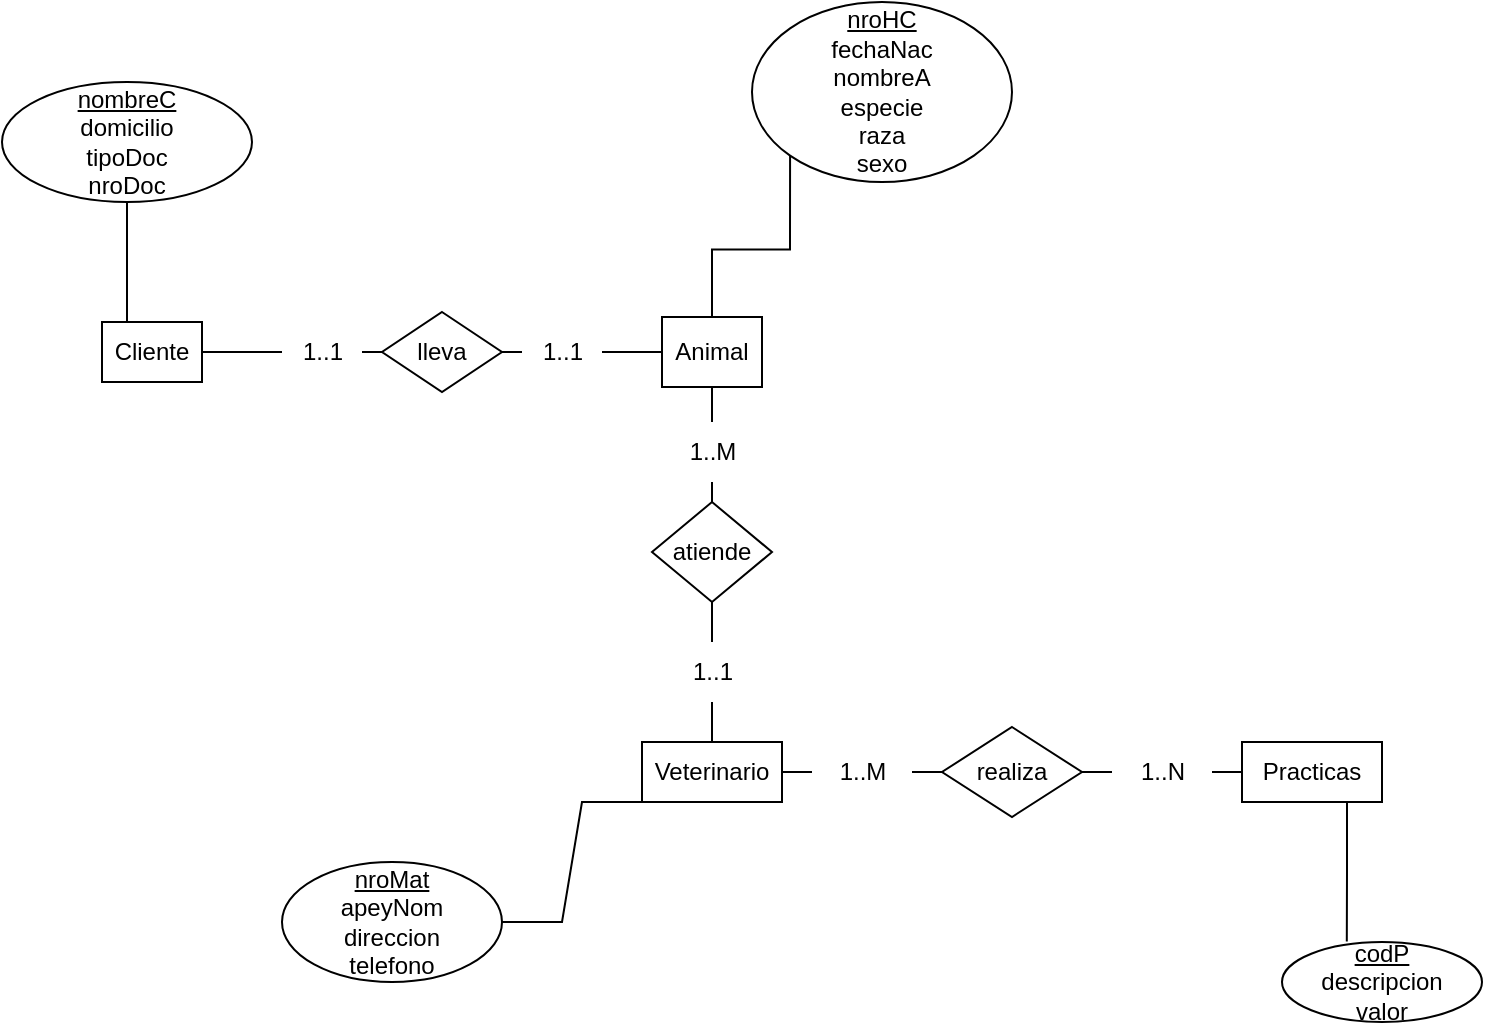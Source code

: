 <mxfile version="21.4.0" type="github">
  <diagram id="R2lEEEUBdFMjLlhIrx00" name="Page-1">
    <mxGraphModel dx="1050" dy="541" grid="1" gridSize="10" guides="1" tooltips="1" connect="1" arrows="1" fold="1" page="1" pageScale="1" pageWidth="850" pageHeight="1100" math="0" shadow="0" extFonts="Permanent Marker^https://fonts.googleapis.com/css?family=Permanent+Marker">
      <root>
        <mxCell id="0" />
        <mxCell id="1" parent="0" />
        <mxCell id="lNpmJh9hG0ic0y7PVuHL-33" style="edgeStyle=orthogonalEdgeStyle;rounded=0;orthogonalLoop=1;jettySize=auto;html=1;exitX=0.25;exitY=0;exitDx=0;exitDy=0;entryX=0.5;entryY=1;entryDx=0;entryDy=0;endArrow=none;endFill=0;" edge="1" parent="1" source="lNpmJh9hG0ic0y7PVuHL-1" target="lNpmJh9hG0ic0y7PVuHL-26">
          <mxGeometry relative="1" as="geometry" />
        </mxCell>
        <mxCell id="lNpmJh9hG0ic0y7PVuHL-1" value="Cliente" style="whiteSpace=wrap;html=1;align=center;" vertex="1" parent="1">
          <mxGeometry x="70" y="580" width="50" height="30" as="geometry" />
        </mxCell>
        <mxCell id="lNpmJh9hG0ic0y7PVuHL-31" style="edgeStyle=orthogonalEdgeStyle;rounded=0;orthogonalLoop=1;jettySize=auto;html=1;exitX=0.75;exitY=1;exitDx=0;exitDy=0;entryX=0.324;entryY=-0.005;entryDx=0;entryDy=0;entryPerimeter=0;endArrow=none;endFill=0;" edge="1" parent="1" source="lNpmJh9hG0ic0y7PVuHL-2" target="lNpmJh9hG0ic0y7PVuHL-30">
          <mxGeometry relative="1" as="geometry" />
        </mxCell>
        <mxCell id="lNpmJh9hG0ic0y7PVuHL-2" value="Practicas" style="whiteSpace=wrap;html=1;align=center;" vertex="1" parent="1">
          <mxGeometry x="640" y="790" width="70" height="30" as="geometry" />
        </mxCell>
        <mxCell id="lNpmJh9hG0ic0y7PVuHL-12" style="edgeStyle=orthogonalEdgeStyle;rounded=0;orthogonalLoop=1;jettySize=auto;html=1;exitX=0.5;exitY=1;exitDx=0;exitDy=0;entryX=0.5;entryY=0;entryDx=0;entryDy=0;endArrow=none;endFill=0;" edge="1" parent="1" source="lNpmJh9hG0ic0y7PVuHL-14" target="lNpmJh9hG0ic0y7PVuHL-11">
          <mxGeometry relative="1" as="geometry" />
        </mxCell>
        <mxCell id="lNpmJh9hG0ic0y7PVuHL-32" style="edgeStyle=orthogonalEdgeStyle;rounded=0;orthogonalLoop=1;jettySize=auto;html=1;exitX=0.5;exitY=0;exitDx=0;exitDy=0;entryX=0;entryY=1;entryDx=0;entryDy=0;endArrow=none;endFill=0;" edge="1" parent="1" source="lNpmJh9hG0ic0y7PVuHL-3" target="lNpmJh9hG0ic0y7PVuHL-27">
          <mxGeometry relative="1" as="geometry" />
        </mxCell>
        <mxCell id="lNpmJh9hG0ic0y7PVuHL-3" value="Animal" style="whiteSpace=wrap;html=1;align=center;" vertex="1" parent="1">
          <mxGeometry x="350" y="577.5" width="50" height="35" as="geometry" />
        </mxCell>
        <mxCell id="lNpmJh9hG0ic0y7PVuHL-20" style="edgeStyle=orthogonalEdgeStyle;rounded=0;orthogonalLoop=1;jettySize=auto;html=1;exitX=1;exitY=0.5;exitDx=0;exitDy=0;entryX=0;entryY=0.5;entryDx=0;entryDy=0;endArrow=none;endFill=0;" edge="1" parent="1" source="lNpmJh9hG0ic0y7PVuHL-22" target="lNpmJh9hG0ic0y7PVuHL-19">
          <mxGeometry relative="1" as="geometry" />
        </mxCell>
        <mxCell id="lNpmJh9hG0ic0y7PVuHL-29" style="edgeStyle=entityRelationEdgeStyle;rounded=0;orthogonalLoop=1;jettySize=auto;html=1;exitX=0;exitY=1;exitDx=0;exitDy=0;entryX=1;entryY=0.5;entryDx=0;entryDy=0;endArrow=none;endFill=0;" edge="1" parent="1" source="lNpmJh9hG0ic0y7PVuHL-4" target="lNpmJh9hG0ic0y7PVuHL-28">
          <mxGeometry relative="1" as="geometry" />
        </mxCell>
        <mxCell id="lNpmJh9hG0ic0y7PVuHL-4" value="Veterinario" style="whiteSpace=wrap;html=1;align=center;" vertex="1" parent="1">
          <mxGeometry x="340" y="790" width="70" height="30" as="geometry" />
        </mxCell>
        <mxCell id="lNpmJh9hG0ic0y7PVuHL-6" style="edgeStyle=orthogonalEdgeStyle;rounded=0;orthogonalLoop=1;jettySize=auto;html=1;exitX=0;exitY=0.5;exitDx=0;exitDy=0;endArrow=none;endFill=0;entryX=1;entryY=0.5;entryDx=0;entryDy=0;" edge="1" parent="1" source="lNpmJh9hG0ic0y7PVuHL-8" target="lNpmJh9hG0ic0y7PVuHL-1">
          <mxGeometry relative="1" as="geometry">
            <mxPoint x="170" y="600" as="targetPoint" />
          </mxGeometry>
        </mxCell>
        <mxCell id="lNpmJh9hG0ic0y7PVuHL-7" style="edgeStyle=orthogonalEdgeStyle;rounded=0;orthogonalLoop=1;jettySize=auto;html=1;exitX=1;exitY=0.5;exitDx=0;exitDy=0;entryX=0;entryY=0.5;entryDx=0;entryDy=0;endArrow=none;endFill=0;" edge="1" parent="1" source="lNpmJh9hG0ic0y7PVuHL-9" target="lNpmJh9hG0ic0y7PVuHL-3">
          <mxGeometry relative="1" as="geometry" />
        </mxCell>
        <mxCell id="lNpmJh9hG0ic0y7PVuHL-5" value="lleva" style="shape=rhombus;perimeter=rhombusPerimeter;whiteSpace=wrap;html=1;align=center;" vertex="1" parent="1">
          <mxGeometry x="210" y="575" width="60" height="40" as="geometry" />
        </mxCell>
        <mxCell id="lNpmJh9hG0ic0y7PVuHL-10" value="" style="edgeStyle=orthogonalEdgeStyle;rounded=0;orthogonalLoop=1;jettySize=auto;html=1;exitX=1;exitY=0.5;exitDx=0;exitDy=0;entryX=0;entryY=0.5;entryDx=0;entryDy=0;endArrow=none;endFill=0;" edge="1" parent="1" source="lNpmJh9hG0ic0y7PVuHL-5" target="lNpmJh9hG0ic0y7PVuHL-9">
          <mxGeometry relative="1" as="geometry">
            <mxPoint x="270" y="595" as="sourcePoint" />
            <mxPoint x="330" y="595" as="targetPoint" />
          </mxGeometry>
        </mxCell>
        <mxCell id="lNpmJh9hG0ic0y7PVuHL-9" value="1..1" style="text;html=1;align=center;verticalAlign=middle;resizable=0;points=[];autosize=1;strokeColor=none;fillColor=none;" vertex="1" parent="1">
          <mxGeometry x="280" y="580" width="40" height="30" as="geometry" />
        </mxCell>
        <mxCell id="lNpmJh9hG0ic0y7PVuHL-13" style="edgeStyle=orthogonalEdgeStyle;rounded=0;orthogonalLoop=1;jettySize=auto;html=1;exitX=0.5;exitY=1;exitDx=0;exitDy=0;entryX=0.5;entryY=0;entryDx=0;entryDy=0;endArrow=none;endFill=0;" edge="1" parent="1" source="lNpmJh9hG0ic0y7PVuHL-16" target="lNpmJh9hG0ic0y7PVuHL-4">
          <mxGeometry relative="1" as="geometry" />
        </mxCell>
        <mxCell id="lNpmJh9hG0ic0y7PVuHL-11" value="atiende" style="shape=rhombus;perimeter=rhombusPerimeter;whiteSpace=wrap;html=1;align=center;" vertex="1" parent="1">
          <mxGeometry x="345" y="670" width="60" height="50" as="geometry" />
        </mxCell>
        <mxCell id="lNpmJh9hG0ic0y7PVuHL-15" value="" style="edgeStyle=orthogonalEdgeStyle;rounded=0;orthogonalLoop=1;jettySize=auto;html=1;exitX=0.5;exitY=1;exitDx=0;exitDy=0;entryX=0.5;entryY=0;entryDx=0;entryDy=0;endArrow=none;endFill=0;" edge="1" parent="1" source="lNpmJh9hG0ic0y7PVuHL-3" target="lNpmJh9hG0ic0y7PVuHL-14">
          <mxGeometry relative="1" as="geometry">
            <mxPoint x="375" y="613" as="sourcePoint" />
            <mxPoint x="375" y="670" as="targetPoint" />
          </mxGeometry>
        </mxCell>
        <mxCell id="lNpmJh9hG0ic0y7PVuHL-14" value="1..M" style="text;html=1;align=center;verticalAlign=middle;resizable=0;points=[];autosize=1;strokeColor=none;fillColor=none;" vertex="1" parent="1">
          <mxGeometry x="350" y="630" width="50" height="30" as="geometry" />
        </mxCell>
        <mxCell id="lNpmJh9hG0ic0y7PVuHL-17" value="" style="edgeStyle=orthogonalEdgeStyle;rounded=0;orthogonalLoop=1;jettySize=auto;html=1;exitX=0.5;exitY=1;exitDx=0;exitDy=0;entryX=0.5;entryY=0;entryDx=0;entryDy=0;endArrow=none;endFill=0;" edge="1" parent="1" source="lNpmJh9hG0ic0y7PVuHL-11" target="lNpmJh9hG0ic0y7PVuHL-16">
          <mxGeometry relative="1" as="geometry">
            <mxPoint x="375" y="720" as="sourcePoint" />
            <mxPoint x="375" y="790" as="targetPoint" />
          </mxGeometry>
        </mxCell>
        <mxCell id="lNpmJh9hG0ic0y7PVuHL-16" value="1..1" style="text;html=1;align=center;verticalAlign=middle;resizable=0;points=[];autosize=1;strokeColor=none;fillColor=none;" vertex="1" parent="1">
          <mxGeometry x="355" y="740" width="40" height="30" as="geometry" />
        </mxCell>
        <mxCell id="lNpmJh9hG0ic0y7PVuHL-18" value="" style="edgeStyle=orthogonalEdgeStyle;rounded=0;orthogonalLoop=1;jettySize=auto;html=1;exitX=0;exitY=0.5;exitDx=0;exitDy=0;endArrow=none;endFill=0;entryX=1;entryY=0.5;entryDx=0;entryDy=0;" edge="1" parent="1" source="lNpmJh9hG0ic0y7PVuHL-5" target="lNpmJh9hG0ic0y7PVuHL-8">
          <mxGeometry relative="1" as="geometry">
            <mxPoint x="140" y="595" as="targetPoint" />
            <mxPoint x="210" y="595" as="sourcePoint" />
          </mxGeometry>
        </mxCell>
        <mxCell id="lNpmJh9hG0ic0y7PVuHL-8" value="1..1" style="text;html=1;align=center;verticalAlign=middle;resizable=0;points=[];autosize=1;strokeColor=none;fillColor=none;" vertex="1" parent="1">
          <mxGeometry x="160" y="580" width="40" height="30" as="geometry" />
        </mxCell>
        <mxCell id="lNpmJh9hG0ic0y7PVuHL-21" style="edgeStyle=orthogonalEdgeStyle;rounded=0;orthogonalLoop=1;jettySize=auto;html=1;exitX=1;exitY=0.5;exitDx=0;exitDy=0;entryX=0;entryY=0.5;entryDx=0;entryDy=0;endArrow=none;endFill=0;" edge="1" parent="1" source="lNpmJh9hG0ic0y7PVuHL-24" target="lNpmJh9hG0ic0y7PVuHL-2">
          <mxGeometry relative="1" as="geometry" />
        </mxCell>
        <mxCell id="lNpmJh9hG0ic0y7PVuHL-19" value="realiza" style="shape=rhombus;perimeter=rhombusPerimeter;whiteSpace=wrap;html=1;align=center;" vertex="1" parent="1">
          <mxGeometry x="490" y="782.5" width="70" height="45" as="geometry" />
        </mxCell>
        <mxCell id="lNpmJh9hG0ic0y7PVuHL-23" value="" style="edgeStyle=orthogonalEdgeStyle;rounded=0;orthogonalLoop=1;jettySize=auto;html=1;exitX=1;exitY=0.5;exitDx=0;exitDy=0;entryX=0;entryY=0.5;entryDx=0;entryDy=0;endArrow=none;endFill=0;" edge="1" parent="1" source="lNpmJh9hG0ic0y7PVuHL-4" target="lNpmJh9hG0ic0y7PVuHL-22">
          <mxGeometry relative="1" as="geometry">
            <mxPoint x="410" y="805" as="sourcePoint" />
            <mxPoint x="490" y="805" as="targetPoint" />
          </mxGeometry>
        </mxCell>
        <mxCell id="lNpmJh9hG0ic0y7PVuHL-22" value="1..M" style="text;html=1;align=center;verticalAlign=middle;resizable=0;points=[];autosize=1;strokeColor=none;fillColor=none;" vertex="1" parent="1">
          <mxGeometry x="425" y="790" width="50" height="30" as="geometry" />
        </mxCell>
        <mxCell id="lNpmJh9hG0ic0y7PVuHL-25" value="" style="edgeStyle=orthogonalEdgeStyle;rounded=0;orthogonalLoop=1;jettySize=auto;html=1;exitX=1;exitY=0.5;exitDx=0;exitDy=0;entryX=0;entryY=0.5;entryDx=0;entryDy=0;endArrow=none;endFill=0;" edge="1" parent="1" source="lNpmJh9hG0ic0y7PVuHL-19" target="lNpmJh9hG0ic0y7PVuHL-24">
          <mxGeometry relative="1" as="geometry">
            <mxPoint x="560" y="805" as="sourcePoint" />
            <mxPoint x="630" y="805" as="targetPoint" />
          </mxGeometry>
        </mxCell>
        <mxCell id="lNpmJh9hG0ic0y7PVuHL-24" value="1..N" style="text;html=1;align=center;verticalAlign=middle;resizable=0;points=[];autosize=1;strokeColor=none;fillColor=none;" vertex="1" parent="1">
          <mxGeometry x="575" y="790" width="50" height="30" as="geometry" />
        </mxCell>
        <mxCell id="lNpmJh9hG0ic0y7PVuHL-26" value="&lt;u&gt;nombreC&lt;/u&gt;&lt;br&gt;domicilio&lt;br&gt;tipoDoc&lt;br&gt;nroDoc" style="ellipse;whiteSpace=wrap;html=1;align=center;" vertex="1" parent="1">
          <mxGeometry x="20" y="460" width="125" height="60" as="geometry" />
        </mxCell>
        <mxCell id="lNpmJh9hG0ic0y7PVuHL-27" value="&lt;u&gt;nroHC&lt;/u&gt;&lt;br&gt;fechaNac&lt;br&gt;nombreA&lt;br&gt;especie&lt;br&gt;raza&lt;br&gt;sexo" style="ellipse;whiteSpace=wrap;html=1;align=center;" vertex="1" parent="1">
          <mxGeometry x="395" y="420" width="130" height="90" as="geometry" />
        </mxCell>
        <mxCell id="lNpmJh9hG0ic0y7PVuHL-28" value="&lt;u&gt;nroMat&lt;/u&gt;&lt;br&gt;apeyNom&lt;br&gt;direccion&lt;br&gt;telefono" style="ellipse;whiteSpace=wrap;html=1;align=center;" vertex="1" parent="1">
          <mxGeometry x="160" y="850" width="110" height="60" as="geometry" />
        </mxCell>
        <mxCell id="lNpmJh9hG0ic0y7PVuHL-30" value="&lt;u&gt;codP&lt;/u&gt;&lt;br&gt;descripcion&lt;br&gt;valor" style="ellipse;whiteSpace=wrap;html=1;align=center;" vertex="1" parent="1">
          <mxGeometry x="660" y="890" width="100" height="40" as="geometry" />
        </mxCell>
      </root>
    </mxGraphModel>
  </diagram>
</mxfile>
